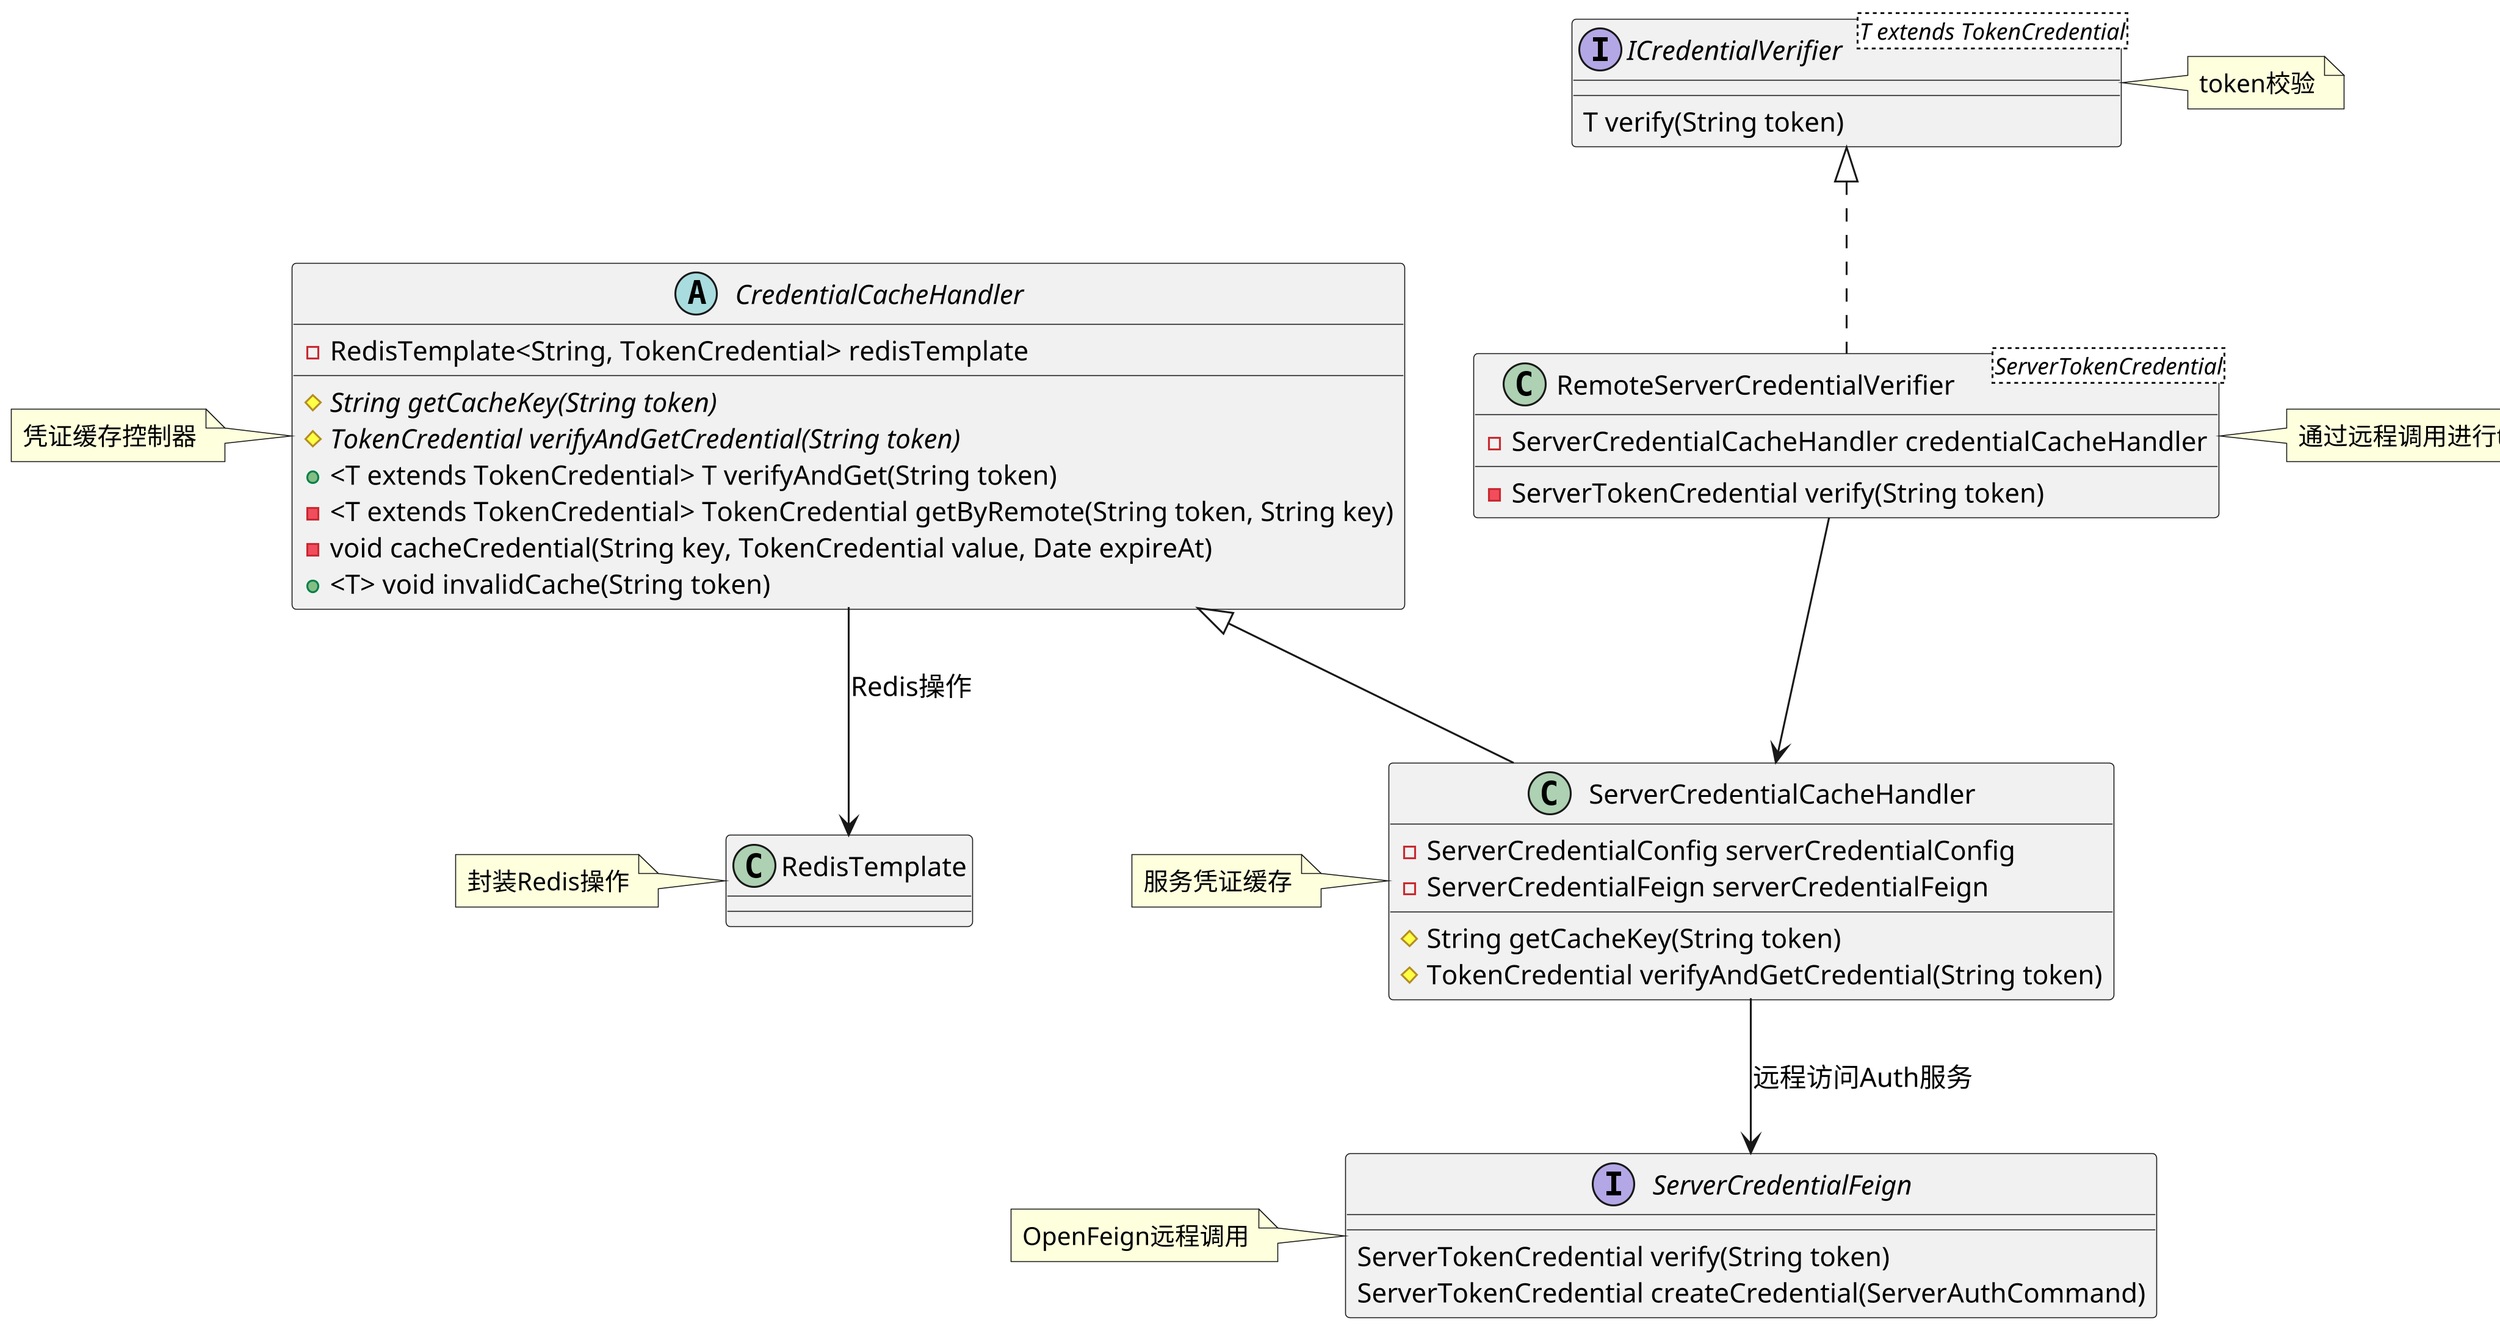 @startuml
'https://plantuml.com/class-diagram
skinparam shadowing false
skinparam defaultFontName xfonts-wqy
skinparam dpi 300
skinparam activity  {
    DiamondFontSize 14
    ArrowFontSize 14
    FontSize 14
}

abstract class CredentialCacheHandler {
    - RedisTemplate<String, TokenCredential> redisTemplate
    # {abstract} String getCacheKey(String token)
    # {abstract} TokenCredential verifyAndGetCredential(String token)
    + <T extends TokenCredential> T verifyAndGet(String token)
    - <T extends TokenCredential> TokenCredential getByRemote(String token, String key)
    - void cacheCredential(String key, TokenCredential value, Date expireAt)
    + <T> void invalidCache(String token)
}
note left of CredentialCacheHandler:凭证缓存控制器
CredentialCacheHandler --> RedisTemplate: Redis操作
class RedisTemplate
note left of RedisTemplate: 封装Redis操作

class ServerCredentialCacheHandler extends CredentialCacheHandler {
    - ServerCredentialConfig serverCredentialConfig
    - ServerCredentialFeign serverCredentialFeign
    # String getCacheKey(String token)
    # TokenCredential verifyAndGetCredential(String token)
}
note left of ServerCredentialCacheHandler: 服务凭证缓存
ServerCredentialCacheHandler --> ServerCredentialFeign: 远程访问Auth服务
interface ServerCredentialFeign {
    ServerTokenCredential verify(String token)
    ServerTokenCredential createCredential(ServerAuthCommand)
}
note left of ServerCredentialFeign: OpenFeign远程调用


interface ICredentialVerifier<T extends TokenCredential> {
    T verify(String token)
}
note right of ICredentialVerifier: token校验
class RemoteServerCredentialVerifier<ServerTokenCredential> implements ICredentialVerifier {
    - ServerCredentialCacheHandler credentialCacheHandler
    - ServerTokenCredential verify(String token)
}
RemoteServerCredentialVerifier --> ServerCredentialCacheHandler
note right of RemoteServerCredentialVerifier: 通过远程调用进行token校验

@enduml